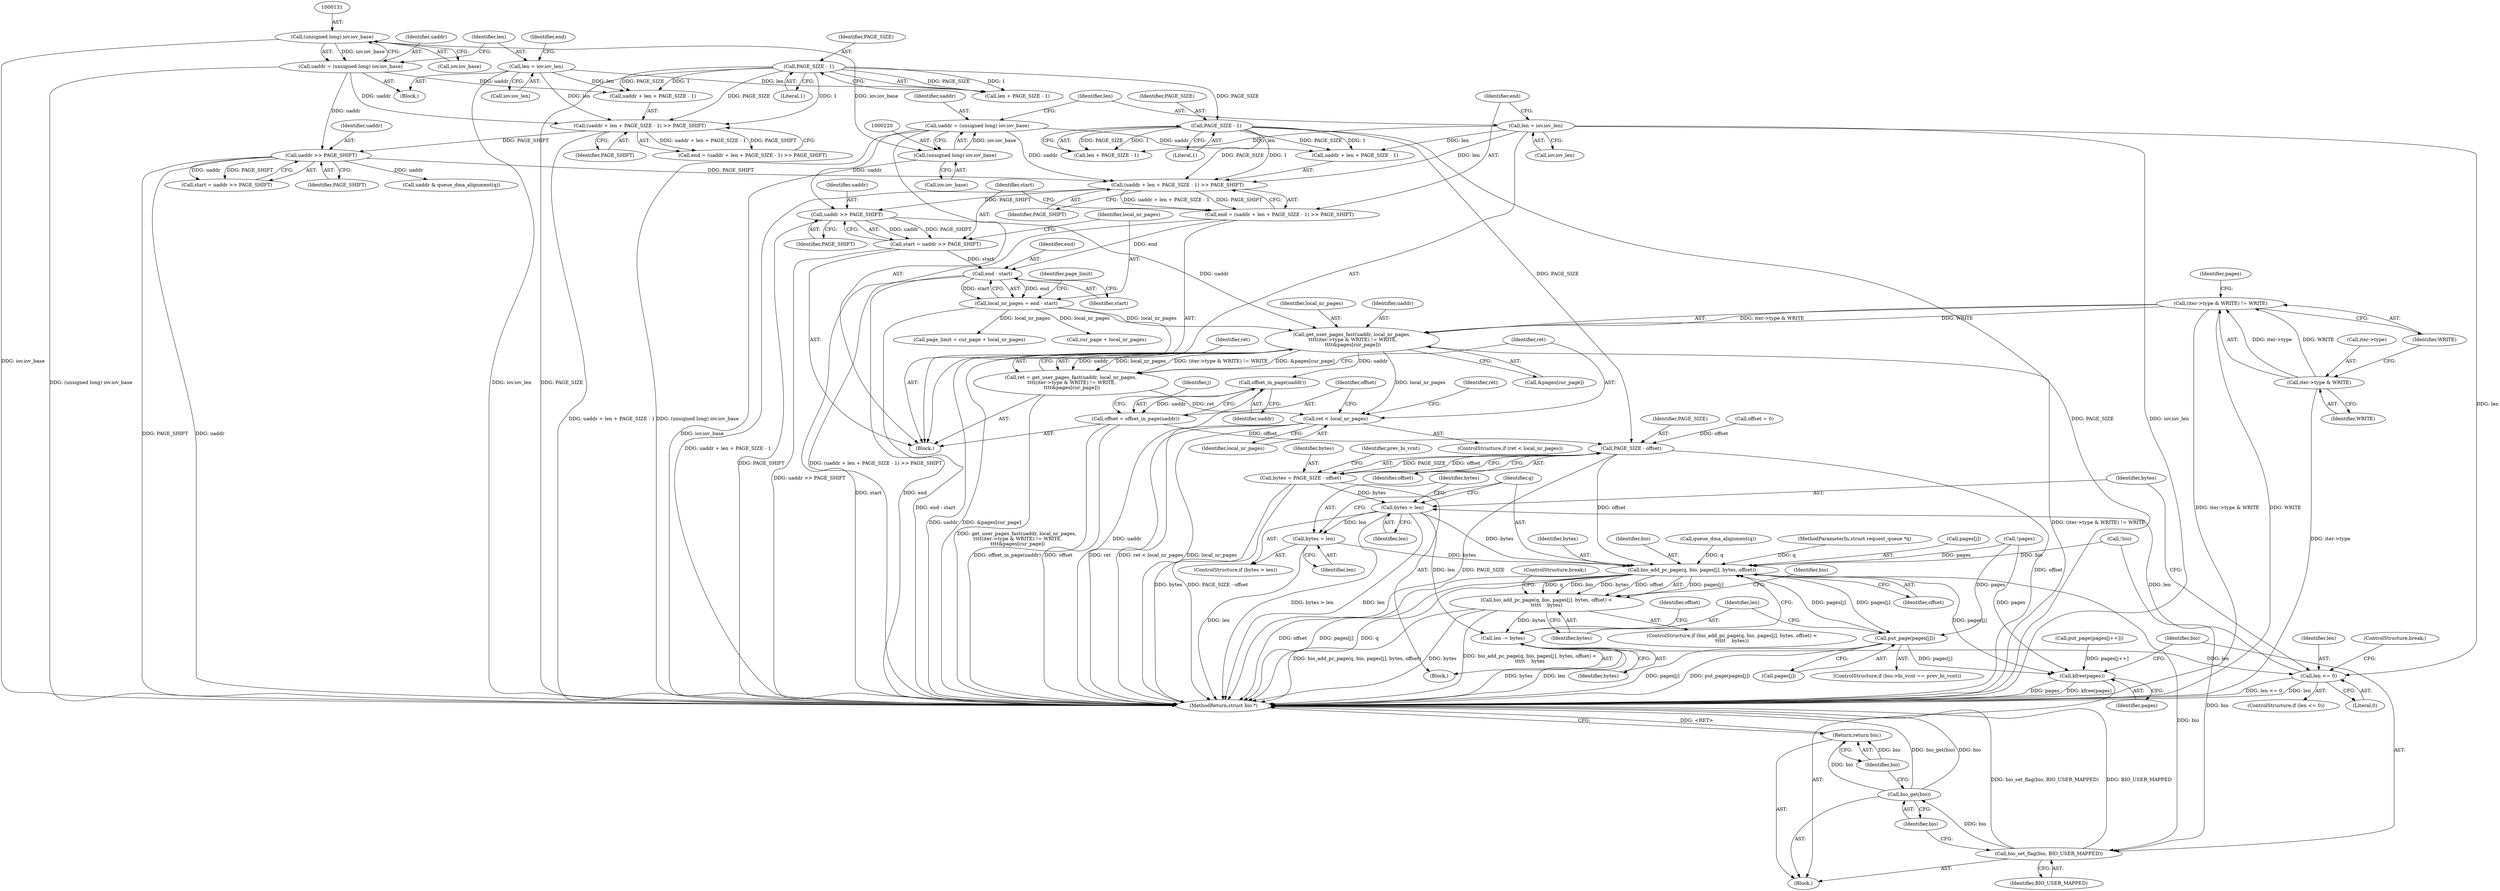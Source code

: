 digraph "1_linux_2b04e8f6bbb196cab4b232af0f8d48ff2c7a8058@pointer" {
"1000262" [label="(Call,get_user_pages_fast(uaddr, local_nr_pages,\n \t\t\t\t(iter->type & WRITE) != WRITE,\n \t\t\t\t&pages[cur_page]))"];
"1000245" [label="(Call,uaddr >> PAGE_SHIFT)"];
"1000217" [label="(Call,uaddr = (unsigned long) iov.iov_base)"];
"1000219" [label="(Call,(unsigned long) iov.iov_base)"];
"1000130" [label="(Call,(unsigned long) iov.iov_base)"];
"1000233" [label="(Call,(uaddr + len + PAGE_SIZE - 1) >> PAGE_SHIFT)"];
"1000225" [label="(Call,len = iov.iov_len)"];
"1000238" [label="(Call,PAGE_SIZE - 1)"];
"1000149" [label="(Call,PAGE_SIZE - 1)"];
"1000156" [label="(Call,uaddr >> PAGE_SHIFT)"];
"1000128" [label="(Call,uaddr = (unsigned long) iov.iov_base)"];
"1000144" [label="(Call,(uaddr + len + PAGE_SIZE - 1) >> PAGE_SHIFT)"];
"1000136" [label="(Call,len = iov.iov_len)"];
"1000249" [label="(Call,local_nr_pages = end - start)"];
"1000251" [label="(Call,end - start)"];
"1000231" [label="(Call,end = (uaddr + len + PAGE_SIZE - 1) >> PAGE_SHIFT)"];
"1000243" [label="(Call,start = uaddr >> PAGE_SHIFT)"];
"1000265" [label="(Call,(iter->type & WRITE) != WRITE)"];
"1000266" [label="(Call,iter->type & WRITE)"];
"1000260" [label="(Call,ret = get_user_pages_fast(uaddr, local_nr_pages,\n \t\t\t\t(iter->type & WRITE) != WRITE,\n \t\t\t\t&pages[cur_page]))"];
"1000277" [label="(Call,ret < local_nr_pages)"];
"1000288" [label="(Call,offset_in_page(uaddr))"];
"1000286" [label="(Call,offset = offset_in_page(uaddr))"];
"1000303" [label="(Call,PAGE_SIZE - offset)"];
"1000301" [label="(Call,bytes = PAGE_SIZE - offset)"];
"1000318" [label="(Call,bytes > len)"];
"1000321" [label="(Call,bytes = len)"];
"1000326" [label="(Call,bio_add_pc_page(q, bio, pages[j], bytes, offset))"];
"1000325" [label="(Call,bio_add_pc_page(q, bio, pages[j], bytes, offset) <\n\t\t\t\t\t    bytes)"];
"1000346" [label="(Call,len -= bytes)"];
"1000313" [label="(Call,len <= 0)"];
"1000342" [label="(Call,put_page(pages[j]))"];
"1000364" [label="(Call,kfree(pages))"];
"1000366" [label="(Call,bio_set_flag(bio, BIO_USER_MAPPED))"];
"1000369" [label="(Call,bio_get(bio))"];
"1000371" [label="(Return,return bio;)"];
"1000292" [label="(Identifier,j)"];
"1000326" [label="(Call,bio_add_pc_page(q, bio, pages[j], bytes, offset))"];
"1000243" [label="(Call,start = uaddr >> PAGE_SHIFT)"];
"1000128" [label="(Call,uaddr = (unsigned long) iov.iov_base)"];
"1000349" [label="(Call,offset = 0)"];
"1000315" [label="(Literal,0)"];
"1000151" [label="(Literal,1)"];
"1000314" [label="(Identifier,len)"];
"1000257" [label="(Call,cur_page + local_nr_pages)"];
"1000232" [label="(Identifier,end)"];
"1000137" [label="(Identifier,len)"];
"1000212" [label="(Call,!pages)"];
"1000270" [label="(Identifier,WRITE)"];
"1000301" [label="(Call,bytes = PAGE_SIZE - offset)"];
"1000277" [label="(Call,ret < local_nr_pages)"];
"1000219" [label="(Call,(unsigned long) iov.iov_base)"];
"1000156" [label="(Call,uaddr >> PAGE_SHIFT)"];
"1000271" [label="(Identifier,WRITE)"];
"1000346" [label="(Call,len -= bytes)"];
"1000217" [label="(Call,uaddr = (unsigned long) iov.iov_base)"];
"1000402" [label="(MethodReturn,struct bio *)"];
"1000240" [label="(Literal,1)"];
"1000265" [label="(Call,(iter->type & WRITE) != WRITE)"];
"1000304" [label="(Identifier,PAGE_SIZE)"];
"1000233" [label="(Call,(uaddr + len + PAGE_SIZE - 1) >> PAGE_SHIFT)"];
"1000241" [label="(Identifier,PAGE_SHIFT)"];
"1000154" [label="(Call,start = uaddr >> PAGE_SHIFT)"];
"1000132" [label="(Call,iov.iov_base)"];
"1000313" [label="(Call,len <= 0)"];
"1000145" [label="(Call,uaddr + len + PAGE_SIZE - 1)"];
"1000234" [label="(Call,uaddr + len + PAGE_SIZE - 1)"];
"1000328" [label="(Identifier,bio)"];
"1000236" [label="(Call,len + PAGE_SIZE - 1)"];
"1000227" [label="(Call,iov.iov_len)"];
"1000144" [label="(Call,(uaddr + len + PAGE_SIZE - 1) >> PAGE_SHIFT)"];
"1000325" [label="(Call,bio_add_pc_page(q, bio, pages[j], bytes, offset) <\n\t\t\t\t\t    bytes)"];
"1000126" [label="(Block,)"];
"1000287" [label="(Identifier,offset)"];
"1000321" [label="(Call,bytes = len)"];
"1000319" [label="(Identifier,bytes)"];
"1000247" [label="(Identifier,PAGE_SHIFT)"];
"1000334" [label="(Identifier,bytes)"];
"1000335" [label="(ControlStructure,break;)"];
"1000367" [label="(Identifier,bio)"];
"1000143" [label="(Identifier,end)"];
"1000256" [label="(Identifier,page_limit)"];
"1000252" [label="(Identifier,end)"];
"1000371" [label="(Return,return bio;)"];
"1000215" [label="(Block,)"];
"1000323" [label="(Identifier,len)"];
"1000251" [label="(Call,end - start)"];
"1000142" [label="(Call,end = (uaddr + len + PAGE_SIZE - 1) >> PAGE_SHIFT)"];
"1000136" [label="(Call,len = iov.iov_len)"];
"1000308" [label="(Identifier,prev_bi_vcnt)"];
"1000264" [label="(Identifier,local_nr_pages)"];
"1000245" [label="(Call,uaddr >> PAGE_SHIFT)"];
"1000149" [label="(Call,PAGE_SIZE - 1)"];
"1000244" [label="(Identifier,start)"];
"1000272" [label="(Call,&pages[cur_page])"];
"1000263" [label="(Identifier,uaddr)"];
"1000226" [label="(Identifier,len)"];
"1000365" [label="(Identifier,pages)"];
"1000288" [label="(Call,offset_in_page(uaddr))"];
"1000343" [label="(Call,pages[j])"];
"1000260" [label="(Call,ret = get_user_pages_fast(uaddr, local_nr_pages,\n \t\t\t\t(iter->type & WRITE) != WRITE,\n \t\t\t\t&pages[cur_page]))"];
"1000231" [label="(Call,end = (uaddr + len + PAGE_SIZE - 1) >> PAGE_SHIFT)"];
"1000318" [label="(Call,bytes > len)"];
"1000279" [label="(Identifier,local_nr_pages)"];
"1000348" [label="(Identifier,bytes)"];
"1000175" [label="(Call,queue_dma_alignment(q))"];
"1000250" [label="(Identifier,local_nr_pages)"];
"1000370" [label="(Identifier,bio)"];
"1000130" [label="(Call,(unsigned long) iov.iov_base)"];
"1000372" [label="(Identifier,bio)"];
"1000249" [label="(Call,local_nr_pages = end - start)"];
"1000303" [label="(Call,PAGE_SIZE - offset)"];
"1000157" [label="(Identifier,uaddr)"];
"1000110" [label="(Block,)"];
"1000305" [label="(Identifier,offset)"];
"1000359" [label="(Call,put_page(pages[j++]))"];
"1000147" [label="(Call,len + PAGE_SIZE - 1)"];
"1000289" [label="(Identifier,uaddr)"];
"1000299" [label="(Block,)"];
"1000320" [label="(Identifier,len)"];
"1000107" [label="(MethodParameterIn,struct request_queue *q)"];
"1000282" [label="(Identifier,ret)"];
"1000347" [label="(Identifier,len)"];
"1000329" [label="(Call,pages[j])"];
"1000253" [label="(Identifier,start)"];
"1000368" [label="(Identifier,BIO_USER_MAPPED)"];
"1000274" [label="(Identifier,pages)"];
"1000152" [label="(Identifier,PAGE_SHIFT)"];
"1000276" [label="(ControlStructure,if (ret < local_nr_pages))"];
"1000317" [label="(ControlStructure,if (bytes > len))"];
"1000150" [label="(Identifier,PAGE_SIZE)"];
"1000336" [label="(ControlStructure,if (bio->bi_vcnt == prev_bi_vcnt))"];
"1000158" [label="(Identifier,PAGE_SHIFT)"];
"1000262" [label="(Call,get_user_pages_fast(uaddr, local_nr_pages,\n \t\t\t\t(iter->type & WRITE) != WRITE,\n \t\t\t\t&pages[cur_page]))"];
"1000342" [label="(Call,put_page(pages[j]))"];
"1000324" [label="(ControlStructure,if (bio_add_pc_page(q, bio, pages[j], bytes, offset) <\n\t\t\t\t\t    bytes))"];
"1000364" [label="(Call,kfree(pages))"];
"1000369" [label="(Call,bio_get(bio))"];
"1000278" [label="(Identifier,ret)"];
"1000327" [label="(Identifier,q)"];
"1000316" [label="(ControlStructure,break;)"];
"1000221" [label="(Call,iov.iov_base)"];
"1000246" [label="(Identifier,uaddr)"];
"1000267" [label="(Call,iter->type)"];
"1000194" [label="(Call,!bio)"];
"1000332" [label="(Identifier,bytes)"];
"1000225" [label="(Call,len = iov.iov_len)"];
"1000286" [label="(Call,offset = offset_in_page(uaddr))"];
"1000138" [label="(Call,iov.iov_len)"];
"1000312" [label="(ControlStructure,if (len <= 0))"];
"1000129" [label="(Identifier,uaddr)"];
"1000266" [label="(Call,iter->type & WRITE)"];
"1000255" [label="(Call,page_limit = cur_page + local_nr_pages)"];
"1000322" [label="(Identifier,bytes)"];
"1000350" [label="(Identifier,offset)"];
"1000238" [label="(Call,PAGE_SIZE - 1)"];
"1000261" [label="(Identifier,ret)"];
"1000218" [label="(Identifier,uaddr)"];
"1000173" [label="(Call,uaddr & queue_dma_alignment(q))"];
"1000333" [label="(Identifier,offset)"];
"1000339" [label="(Identifier,bio)"];
"1000302" [label="(Identifier,bytes)"];
"1000239" [label="(Identifier,PAGE_SIZE)"];
"1000366" [label="(Call,bio_set_flag(bio, BIO_USER_MAPPED))"];
"1000262" -> "1000260"  [label="AST: "];
"1000262" -> "1000272"  [label="CFG: "];
"1000263" -> "1000262"  [label="AST: "];
"1000264" -> "1000262"  [label="AST: "];
"1000265" -> "1000262"  [label="AST: "];
"1000272" -> "1000262"  [label="AST: "];
"1000260" -> "1000262"  [label="CFG: "];
"1000262" -> "1000402"  [label="DDG: (iter->type & WRITE) != WRITE"];
"1000262" -> "1000402"  [label="DDG: uaddr"];
"1000262" -> "1000402"  [label="DDG: &pages[cur_page]"];
"1000262" -> "1000260"  [label="DDG: uaddr"];
"1000262" -> "1000260"  [label="DDG: local_nr_pages"];
"1000262" -> "1000260"  [label="DDG: (iter->type & WRITE) != WRITE"];
"1000262" -> "1000260"  [label="DDG: &pages[cur_page]"];
"1000245" -> "1000262"  [label="DDG: uaddr"];
"1000249" -> "1000262"  [label="DDG: local_nr_pages"];
"1000265" -> "1000262"  [label="DDG: iter->type & WRITE"];
"1000265" -> "1000262"  [label="DDG: WRITE"];
"1000262" -> "1000277"  [label="DDG: local_nr_pages"];
"1000262" -> "1000288"  [label="DDG: uaddr"];
"1000245" -> "1000243"  [label="AST: "];
"1000245" -> "1000247"  [label="CFG: "];
"1000246" -> "1000245"  [label="AST: "];
"1000247" -> "1000245"  [label="AST: "];
"1000243" -> "1000245"  [label="CFG: "];
"1000245" -> "1000402"  [label="DDG: PAGE_SHIFT"];
"1000245" -> "1000243"  [label="DDG: uaddr"];
"1000245" -> "1000243"  [label="DDG: PAGE_SHIFT"];
"1000217" -> "1000245"  [label="DDG: uaddr"];
"1000233" -> "1000245"  [label="DDG: PAGE_SHIFT"];
"1000217" -> "1000215"  [label="AST: "];
"1000217" -> "1000219"  [label="CFG: "];
"1000218" -> "1000217"  [label="AST: "];
"1000219" -> "1000217"  [label="AST: "];
"1000226" -> "1000217"  [label="CFG: "];
"1000217" -> "1000402"  [label="DDG: (unsigned long) iov.iov_base"];
"1000219" -> "1000217"  [label="DDG: iov.iov_base"];
"1000217" -> "1000233"  [label="DDG: uaddr"];
"1000217" -> "1000234"  [label="DDG: uaddr"];
"1000219" -> "1000221"  [label="CFG: "];
"1000220" -> "1000219"  [label="AST: "];
"1000221" -> "1000219"  [label="AST: "];
"1000219" -> "1000402"  [label="DDG: iov.iov_base"];
"1000130" -> "1000219"  [label="DDG: iov.iov_base"];
"1000130" -> "1000128"  [label="AST: "];
"1000130" -> "1000132"  [label="CFG: "];
"1000131" -> "1000130"  [label="AST: "];
"1000132" -> "1000130"  [label="AST: "];
"1000128" -> "1000130"  [label="CFG: "];
"1000130" -> "1000402"  [label="DDG: iov.iov_base"];
"1000130" -> "1000128"  [label="DDG: iov.iov_base"];
"1000233" -> "1000231"  [label="AST: "];
"1000233" -> "1000241"  [label="CFG: "];
"1000234" -> "1000233"  [label="AST: "];
"1000241" -> "1000233"  [label="AST: "];
"1000231" -> "1000233"  [label="CFG: "];
"1000233" -> "1000402"  [label="DDG: uaddr + len + PAGE_SIZE - 1"];
"1000233" -> "1000231"  [label="DDG: uaddr + len + PAGE_SIZE - 1"];
"1000233" -> "1000231"  [label="DDG: PAGE_SHIFT"];
"1000225" -> "1000233"  [label="DDG: len"];
"1000238" -> "1000233"  [label="DDG: PAGE_SIZE"];
"1000238" -> "1000233"  [label="DDG: 1"];
"1000156" -> "1000233"  [label="DDG: PAGE_SHIFT"];
"1000225" -> "1000215"  [label="AST: "];
"1000225" -> "1000227"  [label="CFG: "];
"1000226" -> "1000225"  [label="AST: "];
"1000227" -> "1000225"  [label="AST: "];
"1000232" -> "1000225"  [label="CFG: "];
"1000225" -> "1000402"  [label="DDG: iov.iov_len"];
"1000225" -> "1000234"  [label="DDG: len"];
"1000225" -> "1000236"  [label="DDG: len"];
"1000225" -> "1000313"  [label="DDG: len"];
"1000238" -> "1000236"  [label="AST: "];
"1000238" -> "1000240"  [label="CFG: "];
"1000239" -> "1000238"  [label="AST: "];
"1000240" -> "1000238"  [label="AST: "];
"1000236" -> "1000238"  [label="CFG: "];
"1000238" -> "1000402"  [label="DDG: PAGE_SIZE"];
"1000238" -> "1000234"  [label="DDG: PAGE_SIZE"];
"1000238" -> "1000234"  [label="DDG: 1"];
"1000238" -> "1000236"  [label="DDG: PAGE_SIZE"];
"1000238" -> "1000236"  [label="DDG: 1"];
"1000149" -> "1000238"  [label="DDG: PAGE_SIZE"];
"1000238" -> "1000303"  [label="DDG: PAGE_SIZE"];
"1000149" -> "1000147"  [label="AST: "];
"1000149" -> "1000151"  [label="CFG: "];
"1000150" -> "1000149"  [label="AST: "];
"1000151" -> "1000149"  [label="AST: "];
"1000147" -> "1000149"  [label="CFG: "];
"1000149" -> "1000402"  [label="DDG: PAGE_SIZE"];
"1000149" -> "1000144"  [label="DDG: PAGE_SIZE"];
"1000149" -> "1000144"  [label="DDG: 1"];
"1000149" -> "1000145"  [label="DDG: PAGE_SIZE"];
"1000149" -> "1000145"  [label="DDG: 1"];
"1000149" -> "1000147"  [label="DDG: PAGE_SIZE"];
"1000149" -> "1000147"  [label="DDG: 1"];
"1000156" -> "1000154"  [label="AST: "];
"1000156" -> "1000158"  [label="CFG: "];
"1000157" -> "1000156"  [label="AST: "];
"1000158" -> "1000156"  [label="AST: "];
"1000154" -> "1000156"  [label="CFG: "];
"1000156" -> "1000402"  [label="DDG: uaddr"];
"1000156" -> "1000402"  [label="DDG: PAGE_SHIFT"];
"1000156" -> "1000154"  [label="DDG: uaddr"];
"1000156" -> "1000154"  [label="DDG: PAGE_SHIFT"];
"1000128" -> "1000156"  [label="DDG: uaddr"];
"1000144" -> "1000156"  [label="DDG: PAGE_SHIFT"];
"1000156" -> "1000173"  [label="DDG: uaddr"];
"1000128" -> "1000126"  [label="AST: "];
"1000129" -> "1000128"  [label="AST: "];
"1000137" -> "1000128"  [label="CFG: "];
"1000128" -> "1000402"  [label="DDG: (unsigned long) iov.iov_base"];
"1000128" -> "1000144"  [label="DDG: uaddr"];
"1000128" -> "1000145"  [label="DDG: uaddr"];
"1000144" -> "1000142"  [label="AST: "];
"1000144" -> "1000152"  [label="CFG: "];
"1000145" -> "1000144"  [label="AST: "];
"1000152" -> "1000144"  [label="AST: "];
"1000142" -> "1000144"  [label="CFG: "];
"1000144" -> "1000402"  [label="DDG: uaddr + len + PAGE_SIZE - 1"];
"1000144" -> "1000142"  [label="DDG: uaddr + len + PAGE_SIZE - 1"];
"1000144" -> "1000142"  [label="DDG: PAGE_SHIFT"];
"1000136" -> "1000144"  [label="DDG: len"];
"1000136" -> "1000126"  [label="AST: "];
"1000136" -> "1000138"  [label="CFG: "];
"1000137" -> "1000136"  [label="AST: "];
"1000138" -> "1000136"  [label="AST: "];
"1000143" -> "1000136"  [label="CFG: "];
"1000136" -> "1000402"  [label="DDG: iov.iov_len"];
"1000136" -> "1000145"  [label="DDG: len"];
"1000136" -> "1000147"  [label="DDG: len"];
"1000249" -> "1000215"  [label="AST: "];
"1000249" -> "1000251"  [label="CFG: "];
"1000250" -> "1000249"  [label="AST: "];
"1000251" -> "1000249"  [label="AST: "];
"1000256" -> "1000249"  [label="CFG: "];
"1000249" -> "1000402"  [label="DDG: end - start"];
"1000251" -> "1000249"  [label="DDG: end"];
"1000251" -> "1000249"  [label="DDG: start"];
"1000249" -> "1000255"  [label="DDG: local_nr_pages"];
"1000249" -> "1000257"  [label="DDG: local_nr_pages"];
"1000251" -> "1000253"  [label="CFG: "];
"1000252" -> "1000251"  [label="AST: "];
"1000253" -> "1000251"  [label="AST: "];
"1000251" -> "1000402"  [label="DDG: start"];
"1000251" -> "1000402"  [label="DDG: end"];
"1000231" -> "1000251"  [label="DDG: end"];
"1000243" -> "1000251"  [label="DDG: start"];
"1000231" -> "1000215"  [label="AST: "];
"1000232" -> "1000231"  [label="AST: "];
"1000244" -> "1000231"  [label="CFG: "];
"1000231" -> "1000402"  [label="DDG: (uaddr + len + PAGE_SIZE - 1) >> PAGE_SHIFT"];
"1000243" -> "1000215"  [label="AST: "];
"1000244" -> "1000243"  [label="AST: "];
"1000250" -> "1000243"  [label="CFG: "];
"1000243" -> "1000402"  [label="DDG: uaddr >> PAGE_SHIFT"];
"1000265" -> "1000271"  [label="CFG: "];
"1000266" -> "1000265"  [label="AST: "];
"1000271" -> "1000265"  [label="AST: "];
"1000274" -> "1000265"  [label="CFG: "];
"1000265" -> "1000402"  [label="DDG: iter->type & WRITE"];
"1000265" -> "1000402"  [label="DDG: WRITE"];
"1000266" -> "1000265"  [label="DDG: iter->type"];
"1000266" -> "1000265"  [label="DDG: WRITE"];
"1000266" -> "1000270"  [label="CFG: "];
"1000267" -> "1000266"  [label="AST: "];
"1000270" -> "1000266"  [label="AST: "];
"1000271" -> "1000266"  [label="CFG: "];
"1000266" -> "1000402"  [label="DDG: iter->type"];
"1000260" -> "1000215"  [label="AST: "];
"1000261" -> "1000260"  [label="AST: "];
"1000278" -> "1000260"  [label="CFG: "];
"1000260" -> "1000402"  [label="DDG: get_user_pages_fast(uaddr, local_nr_pages,\n \t\t\t\t(iter->type & WRITE) != WRITE,\n \t\t\t\t&pages[cur_page])"];
"1000260" -> "1000277"  [label="DDG: ret"];
"1000277" -> "1000276"  [label="AST: "];
"1000277" -> "1000279"  [label="CFG: "];
"1000278" -> "1000277"  [label="AST: "];
"1000279" -> "1000277"  [label="AST: "];
"1000282" -> "1000277"  [label="CFG: "];
"1000287" -> "1000277"  [label="CFG: "];
"1000277" -> "1000402"  [label="DDG: ret"];
"1000277" -> "1000402"  [label="DDG: ret < local_nr_pages"];
"1000277" -> "1000402"  [label="DDG: local_nr_pages"];
"1000288" -> "1000286"  [label="AST: "];
"1000288" -> "1000289"  [label="CFG: "];
"1000289" -> "1000288"  [label="AST: "];
"1000286" -> "1000288"  [label="CFG: "];
"1000288" -> "1000402"  [label="DDG: uaddr"];
"1000288" -> "1000286"  [label="DDG: uaddr"];
"1000286" -> "1000215"  [label="AST: "];
"1000287" -> "1000286"  [label="AST: "];
"1000292" -> "1000286"  [label="CFG: "];
"1000286" -> "1000402"  [label="DDG: offset"];
"1000286" -> "1000402"  [label="DDG: offset_in_page(uaddr)"];
"1000286" -> "1000303"  [label="DDG: offset"];
"1000303" -> "1000301"  [label="AST: "];
"1000303" -> "1000305"  [label="CFG: "];
"1000304" -> "1000303"  [label="AST: "];
"1000305" -> "1000303"  [label="AST: "];
"1000301" -> "1000303"  [label="CFG: "];
"1000303" -> "1000402"  [label="DDG: PAGE_SIZE"];
"1000303" -> "1000402"  [label="DDG: offset"];
"1000303" -> "1000301"  [label="DDG: PAGE_SIZE"];
"1000303" -> "1000301"  [label="DDG: offset"];
"1000349" -> "1000303"  [label="DDG: offset"];
"1000303" -> "1000326"  [label="DDG: offset"];
"1000301" -> "1000299"  [label="AST: "];
"1000302" -> "1000301"  [label="AST: "];
"1000308" -> "1000301"  [label="CFG: "];
"1000301" -> "1000402"  [label="DDG: PAGE_SIZE - offset"];
"1000301" -> "1000402"  [label="DDG: bytes"];
"1000301" -> "1000318"  [label="DDG: bytes"];
"1000318" -> "1000317"  [label="AST: "];
"1000318" -> "1000320"  [label="CFG: "];
"1000319" -> "1000318"  [label="AST: "];
"1000320" -> "1000318"  [label="AST: "];
"1000322" -> "1000318"  [label="CFG: "];
"1000327" -> "1000318"  [label="CFG: "];
"1000318" -> "1000402"  [label="DDG: bytes > len"];
"1000318" -> "1000402"  [label="DDG: len"];
"1000313" -> "1000318"  [label="DDG: len"];
"1000318" -> "1000321"  [label="DDG: len"];
"1000318" -> "1000326"  [label="DDG: bytes"];
"1000318" -> "1000346"  [label="DDG: len"];
"1000321" -> "1000317"  [label="AST: "];
"1000321" -> "1000323"  [label="CFG: "];
"1000322" -> "1000321"  [label="AST: "];
"1000323" -> "1000321"  [label="AST: "];
"1000327" -> "1000321"  [label="CFG: "];
"1000321" -> "1000402"  [label="DDG: len"];
"1000321" -> "1000326"  [label="DDG: bytes"];
"1000326" -> "1000325"  [label="AST: "];
"1000326" -> "1000333"  [label="CFG: "];
"1000327" -> "1000326"  [label="AST: "];
"1000328" -> "1000326"  [label="AST: "];
"1000329" -> "1000326"  [label="AST: "];
"1000332" -> "1000326"  [label="AST: "];
"1000333" -> "1000326"  [label="AST: "];
"1000334" -> "1000326"  [label="CFG: "];
"1000326" -> "1000402"  [label="DDG: offset"];
"1000326" -> "1000402"  [label="DDG: pages[j]"];
"1000326" -> "1000402"  [label="DDG: q"];
"1000326" -> "1000325"  [label="DDG: pages[j]"];
"1000326" -> "1000325"  [label="DDG: q"];
"1000326" -> "1000325"  [label="DDG: bio"];
"1000326" -> "1000325"  [label="DDG: bytes"];
"1000326" -> "1000325"  [label="DDG: offset"];
"1000175" -> "1000326"  [label="DDG: q"];
"1000107" -> "1000326"  [label="DDG: q"];
"1000194" -> "1000326"  [label="DDG: bio"];
"1000342" -> "1000326"  [label="DDG: pages[j]"];
"1000212" -> "1000326"  [label="DDG: pages"];
"1000326" -> "1000342"  [label="DDG: pages[j]"];
"1000326" -> "1000364"  [label="DDG: pages[j]"];
"1000326" -> "1000366"  [label="DDG: bio"];
"1000325" -> "1000324"  [label="AST: "];
"1000325" -> "1000334"  [label="CFG: "];
"1000334" -> "1000325"  [label="AST: "];
"1000335" -> "1000325"  [label="CFG: "];
"1000339" -> "1000325"  [label="CFG: "];
"1000325" -> "1000402"  [label="DDG: bio_add_pc_page(q, bio, pages[j], bytes, offset)"];
"1000325" -> "1000402"  [label="DDG: bytes"];
"1000325" -> "1000402"  [label="DDG: bio_add_pc_page(q, bio, pages[j], bytes, offset) <\n\t\t\t\t\t    bytes"];
"1000325" -> "1000346"  [label="DDG: bytes"];
"1000346" -> "1000299"  [label="AST: "];
"1000346" -> "1000348"  [label="CFG: "];
"1000347" -> "1000346"  [label="AST: "];
"1000348" -> "1000346"  [label="AST: "];
"1000350" -> "1000346"  [label="CFG: "];
"1000346" -> "1000402"  [label="DDG: bytes"];
"1000346" -> "1000402"  [label="DDG: len"];
"1000346" -> "1000313"  [label="DDG: len"];
"1000313" -> "1000312"  [label="AST: "];
"1000313" -> "1000315"  [label="CFG: "];
"1000314" -> "1000313"  [label="AST: "];
"1000315" -> "1000313"  [label="AST: "];
"1000316" -> "1000313"  [label="CFG: "];
"1000319" -> "1000313"  [label="CFG: "];
"1000313" -> "1000402"  [label="DDG: len <= 0"];
"1000313" -> "1000402"  [label="DDG: len"];
"1000342" -> "1000336"  [label="AST: "];
"1000342" -> "1000343"  [label="CFG: "];
"1000343" -> "1000342"  [label="AST: "];
"1000347" -> "1000342"  [label="CFG: "];
"1000342" -> "1000402"  [label="DDG: pages[j]"];
"1000342" -> "1000402"  [label="DDG: put_page(pages[j])"];
"1000212" -> "1000342"  [label="DDG: pages"];
"1000342" -> "1000364"  [label="DDG: pages[j]"];
"1000364" -> "1000110"  [label="AST: "];
"1000364" -> "1000365"  [label="CFG: "];
"1000365" -> "1000364"  [label="AST: "];
"1000367" -> "1000364"  [label="CFG: "];
"1000364" -> "1000402"  [label="DDG: pages"];
"1000364" -> "1000402"  [label="DDG: kfree(pages)"];
"1000359" -> "1000364"  [label="DDG: pages[j++]"];
"1000212" -> "1000364"  [label="DDG: pages"];
"1000366" -> "1000110"  [label="AST: "];
"1000366" -> "1000368"  [label="CFG: "];
"1000367" -> "1000366"  [label="AST: "];
"1000368" -> "1000366"  [label="AST: "];
"1000370" -> "1000366"  [label="CFG: "];
"1000366" -> "1000402"  [label="DDG: BIO_USER_MAPPED"];
"1000366" -> "1000402"  [label="DDG: bio_set_flag(bio, BIO_USER_MAPPED)"];
"1000194" -> "1000366"  [label="DDG: bio"];
"1000366" -> "1000369"  [label="DDG: bio"];
"1000369" -> "1000110"  [label="AST: "];
"1000369" -> "1000370"  [label="CFG: "];
"1000370" -> "1000369"  [label="AST: "];
"1000372" -> "1000369"  [label="CFG: "];
"1000369" -> "1000402"  [label="DDG: bio_get(bio)"];
"1000369" -> "1000402"  [label="DDG: bio"];
"1000369" -> "1000371"  [label="DDG: bio"];
"1000371" -> "1000110"  [label="AST: "];
"1000371" -> "1000372"  [label="CFG: "];
"1000372" -> "1000371"  [label="AST: "];
"1000402" -> "1000371"  [label="CFG: "];
"1000371" -> "1000402"  [label="DDG: <RET>"];
"1000372" -> "1000371"  [label="DDG: bio"];
}
